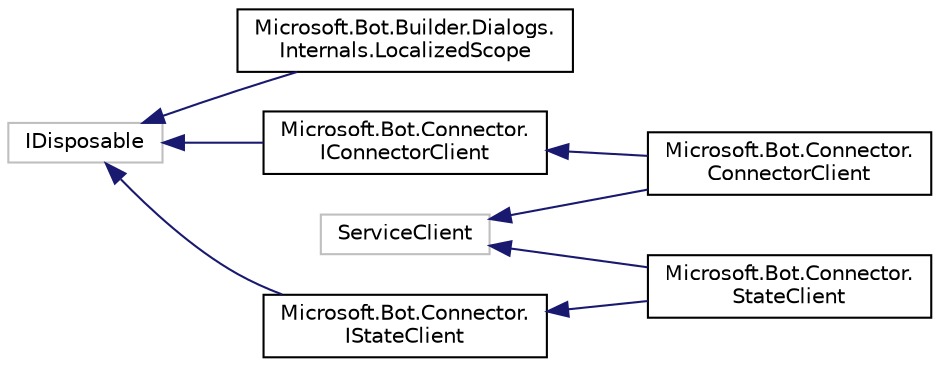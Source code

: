 digraph "Graphical Class Hierarchy"
{
  edge [fontname="Helvetica",fontsize="10",labelfontname="Helvetica",labelfontsize="10"];
  node [fontname="Helvetica",fontsize="10",shape=record];
  rankdir="LR";
  Node1 [label="IDisposable",height=0.2,width=0.4,color="grey75", fillcolor="white", style="filled"];
  Node1 -> Node2 [dir="back",color="midnightblue",fontsize="10",style="solid",fontname="Helvetica"];
  Node2 [label="Microsoft.Bot.Builder.Dialogs.\lInternals.LocalizedScope",height=0.2,width=0.4,color="black", fillcolor="white", style="filled",URL="$db/d2f/struct_microsoft_1_1_bot_1_1_builder_1_1_dialogs_1_1_internals_1_1_localized_scope.html"];
  Node1 -> Node3 [dir="back",color="midnightblue",fontsize="10",style="solid",fontname="Helvetica"];
  Node3 [label="Microsoft.Bot.Connector.\lIConnectorClient",height=0.2,width=0.4,color="black", fillcolor="white", style="filled",URL="$df/dd9/interface_microsoft_1_1_bot_1_1_connector_1_1_i_connector_client.html",tooltip="© 2016 Microsoft "];
  Node3 -> Node4 [dir="back",color="midnightblue",fontsize="10",style="solid",fontname="Helvetica"];
  Node4 [label="Microsoft.Bot.Connector.\lConnectorClient",height=0.2,width=0.4,color="black", fillcolor="white", style="filled",URL="$d9/d69/class_microsoft_1_1_bot_1_1_connector_1_1_connector_client.html",tooltip="© 2016 Microsoft "];
  Node1 -> Node5 [dir="back",color="midnightblue",fontsize="10",style="solid",fontname="Helvetica"];
  Node5 [label="Microsoft.Bot.Connector.\lIStateClient",height=0.2,width=0.4,color="black", fillcolor="white", style="filled",URL="$dc/d97/interface_microsoft_1_1_bot_1_1_connector_1_1_i_state_client.html",tooltip="© 2016 Microsoft "];
  Node5 -> Node6 [dir="back",color="midnightblue",fontsize="10",style="solid",fontname="Helvetica"];
  Node6 [label="Microsoft.Bot.Connector.\lStateClient",height=0.2,width=0.4,color="black", fillcolor="white", style="filled",URL="$dd/dbc/class_microsoft_1_1_bot_1_1_connector_1_1_state_client.html",tooltip="© 2016 Microsoft "];
  Node7 [label="ServiceClient",height=0.2,width=0.4,color="grey75", fillcolor="white", style="filled"];
  Node7 -> Node4 [dir="back",color="midnightblue",fontsize="10",style="solid",fontname="Helvetica"];
  Node7 -> Node6 [dir="back",color="midnightblue",fontsize="10",style="solid",fontname="Helvetica"];
}
